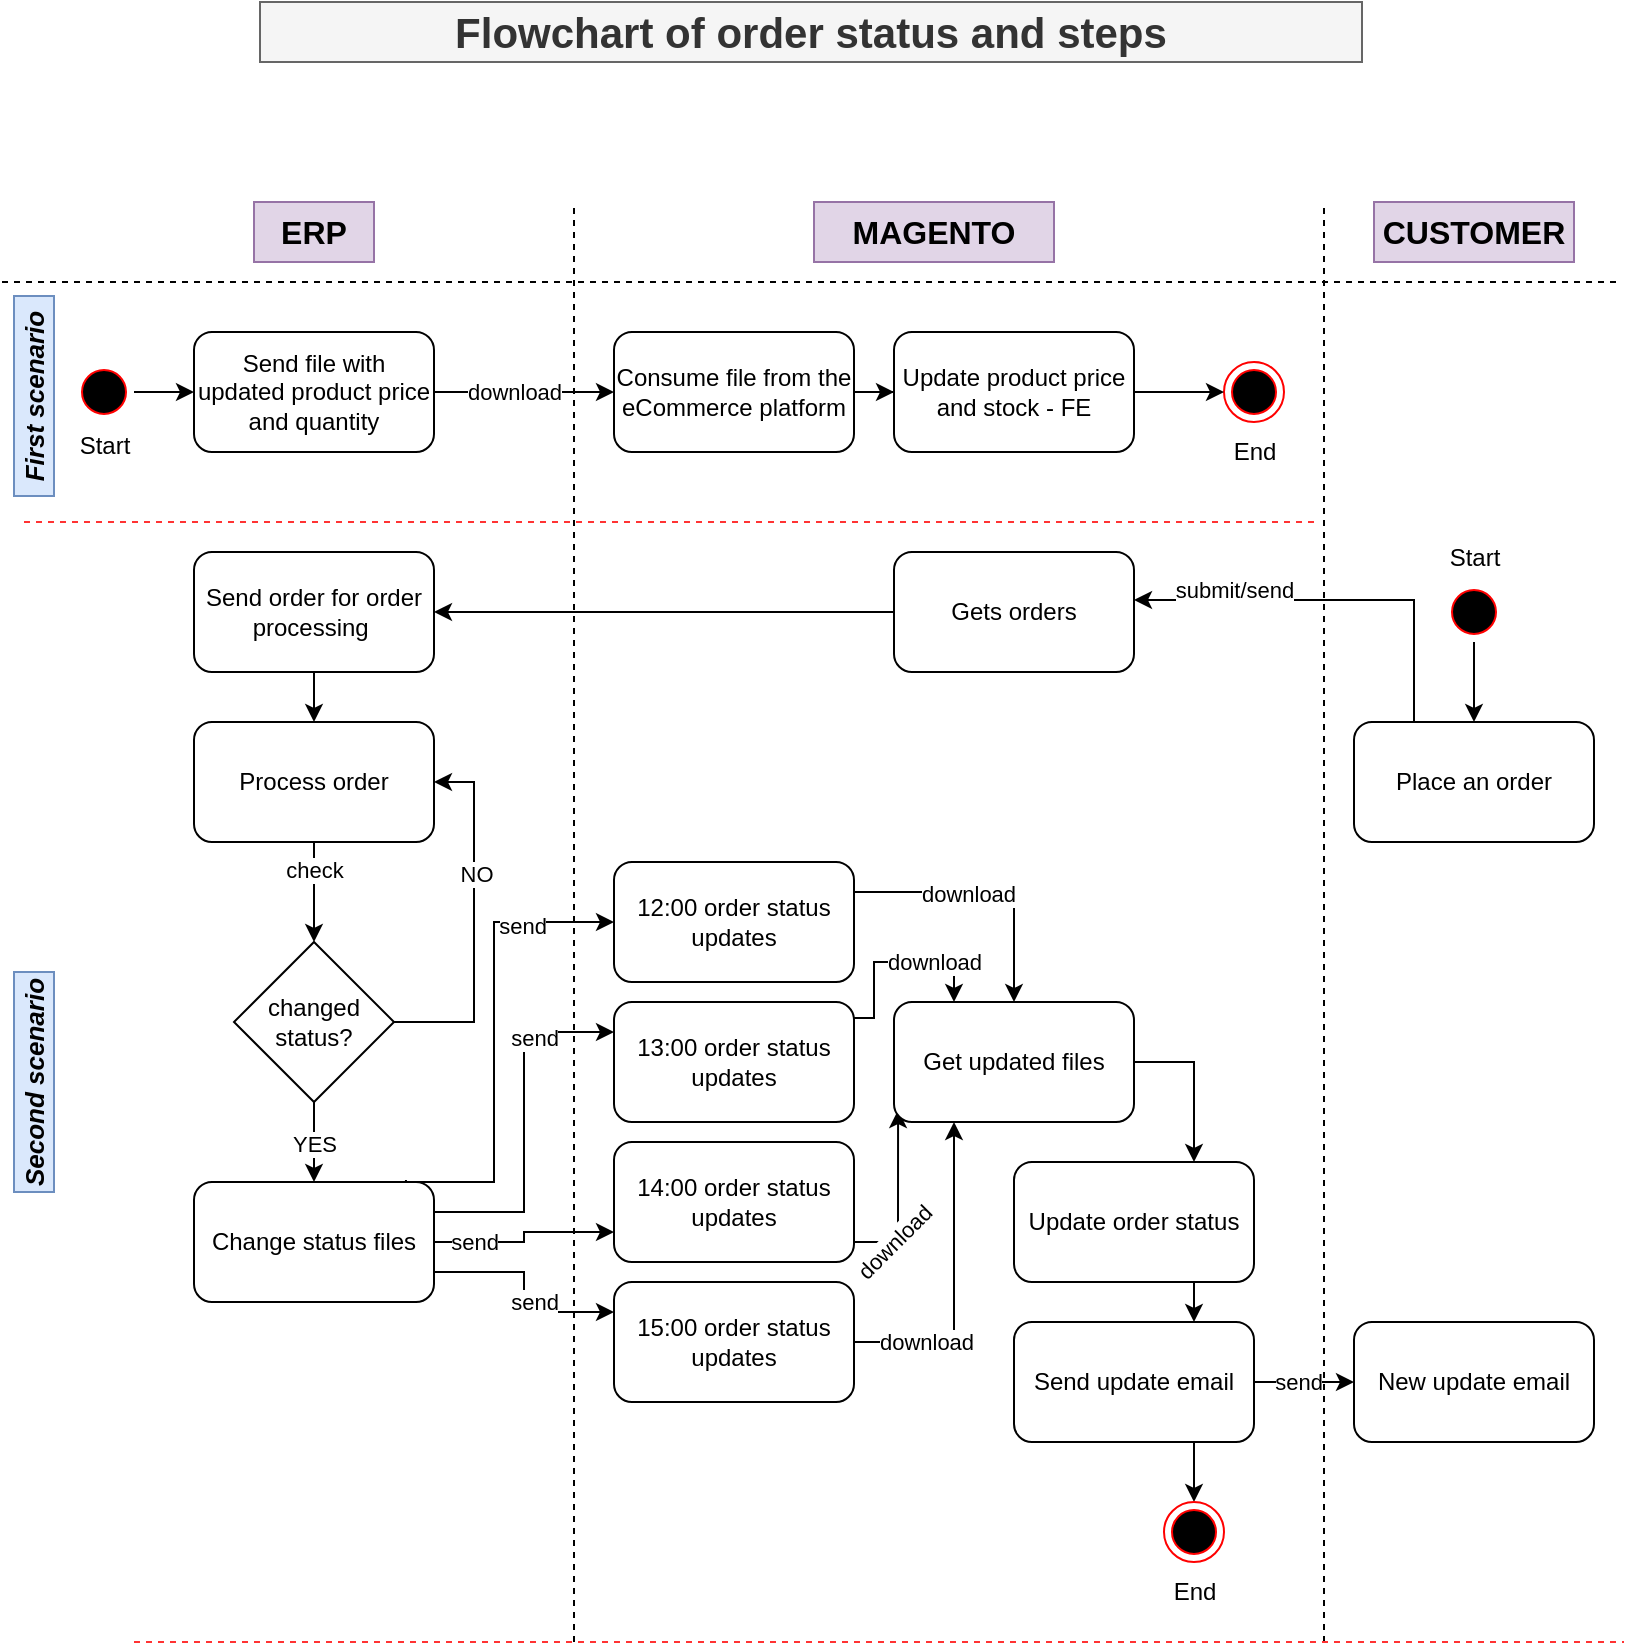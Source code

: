 <mxfile version="26.0.7">
  <diagram name="Seite-1" id="5Ftch37TfvZpWDhrT8Yv">
    <mxGraphModel grid="1" page="1" gridSize="10" guides="1" tooltips="1" connect="1" arrows="1" fold="1" pageScale="1" pageWidth="827" pageHeight="1169" math="0" shadow="0">
      <root>
        <mxCell id="0" />
        <mxCell id="1" parent="0" />
        <mxCell id="7Iq_fOwBtfNfJKV4haK1-1" value="&lt;font style=&quot;font-size: 21px;&quot;&gt;&lt;b&gt;Flowchart of order status and steps&lt;/b&gt;&lt;/font&gt;" style="text;html=1;align=center;verticalAlign=middle;whiteSpace=wrap;rounded=0;fillColor=#f5f5f5;strokeColor=#666666;fontColor=#333333;" vertex="1" parent="1">
          <mxGeometry x="138" y="60" width="551" height="30" as="geometry" />
        </mxCell>
        <mxCell id="7Iq_fOwBtfNfJKV4haK1-2" value="&lt;font style=&quot;font-size: 16px;&quot;&gt;&lt;b&gt;ERP&lt;/b&gt;&lt;/font&gt;" style="text;html=1;align=center;verticalAlign=middle;whiteSpace=wrap;rounded=0;fillColor=#e1d5e7;strokeColor=#9673a6;" vertex="1" parent="1">
          <mxGeometry x="135" y="160" width="60" height="30" as="geometry" />
        </mxCell>
        <mxCell id="7Iq_fOwBtfNfJKV4haK1-3" value="&lt;font style=&quot;font-size: 16px;&quot;&gt;&lt;b&gt;MAGENTO&lt;/b&gt;&lt;/font&gt;" style="text;html=1;align=center;verticalAlign=middle;whiteSpace=wrap;rounded=0;fillColor=#e1d5e7;strokeColor=#9673a6;" vertex="1" parent="1">
          <mxGeometry x="415" y="160" width="120" height="30" as="geometry" />
        </mxCell>
        <mxCell id="7Iq_fOwBtfNfJKV4haK1-4" value="&lt;span style=&quot;font-size: 16px;&quot;&gt;&lt;b&gt;CUSTOMER&lt;/b&gt;&lt;/span&gt;" style="text;html=1;align=center;verticalAlign=middle;whiteSpace=wrap;rounded=0;fillColor=#e1d5e7;strokeColor=#9673a6;" vertex="1" parent="1">
          <mxGeometry x="695" y="160" width="100" height="30" as="geometry" />
        </mxCell>
        <mxCell id="7Iq_fOwBtfNfJKV4haK1-17" style="edgeStyle=orthogonalEdgeStyle;rounded=0;orthogonalLoop=1;jettySize=auto;html=1;exitX=1;exitY=0.5;exitDx=0;exitDy=0;" edge="1" parent="1" source="7Iq_fOwBtfNfJKV4haK1-5" target="7Iq_fOwBtfNfJKV4haK1-8">
          <mxGeometry relative="1" as="geometry" />
        </mxCell>
        <mxCell id="7Iq_fOwBtfNfJKV4haK1-5" value="" style="ellipse;html=1;shape=startState;fillColor=#000000;strokeColor=#ff0000;" vertex="1" parent="1">
          <mxGeometry x="45" y="240" width="30" height="30" as="geometry" />
        </mxCell>
        <mxCell id="7Iq_fOwBtfNfJKV4haK1-7" value="" style="ellipse;html=1;shape=endState;fillColor=#000000;strokeColor=#ff0000;" vertex="1" parent="1">
          <mxGeometry x="620" y="240" width="30" height="30" as="geometry" />
        </mxCell>
        <mxCell id="7Iq_fOwBtfNfJKV4haK1-10" style="edgeStyle=orthogonalEdgeStyle;rounded=0;orthogonalLoop=1;jettySize=auto;html=1;exitX=1;exitY=0.5;exitDx=0;exitDy=0;" edge="1" parent="1" source="7Iq_fOwBtfNfJKV4haK1-8" target="7Iq_fOwBtfNfJKV4haK1-9">
          <mxGeometry relative="1" as="geometry" />
        </mxCell>
        <mxCell id="7Iq_fOwBtfNfJKV4haK1-11" value="download" style="edgeLabel;html=1;align=center;verticalAlign=middle;resizable=0;points=[];" connectable="0" vertex="1" parent="7Iq_fOwBtfNfJKV4haK1-10">
          <mxGeometry x="-0.361" y="-1" relative="1" as="geometry">
            <mxPoint x="11" y="-1" as="offset" />
          </mxGeometry>
        </mxCell>
        <mxCell id="7Iq_fOwBtfNfJKV4haK1-8" value="Send file with updated product price and quantity" style="rounded=1;whiteSpace=wrap;html=1;" vertex="1" parent="1">
          <mxGeometry x="105" y="225" width="120" height="60" as="geometry" />
        </mxCell>
        <mxCell id="7Iq_fOwBtfNfJKV4haK1-13" style="edgeStyle=orthogonalEdgeStyle;rounded=0;orthogonalLoop=1;jettySize=auto;html=1;exitX=1;exitY=0.5;exitDx=0;exitDy=0;" edge="1" parent="1" source="7Iq_fOwBtfNfJKV4haK1-9" target="7Iq_fOwBtfNfJKV4haK1-12">
          <mxGeometry relative="1" as="geometry" />
        </mxCell>
        <mxCell id="7Iq_fOwBtfNfJKV4haK1-9" value="Consume file from the eCommerce platform" style="rounded=1;whiteSpace=wrap;html=1;" vertex="1" parent="1">
          <mxGeometry x="315" y="225" width="120" height="60" as="geometry" />
        </mxCell>
        <mxCell id="7Iq_fOwBtfNfJKV4haK1-14" style="edgeStyle=orthogonalEdgeStyle;rounded=0;orthogonalLoop=1;jettySize=auto;html=1;exitX=1;exitY=0.5;exitDx=0;exitDy=0;" edge="1" parent="1" source="7Iq_fOwBtfNfJKV4haK1-12" target="7Iq_fOwBtfNfJKV4haK1-7">
          <mxGeometry relative="1" as="geometry" />
        </mxCell>
        <mxCell id="7Iq_fOwBtfNfJKV4haK1-12" value="Update product price and stock - FE" style="rounded=1;whiteSpace=wrap;html=1;" vertex="1" parent="1">
          <mxGeometry x="455" y="225" width="120" height="60" as="geometry" />
        </mxCell>
        <mxCell id="7Iq_fOwBtfNfJKV4haK1-15" value="Start" style="text;html=1;align=center;verticalAlign=middle;resizable=0;points=[];autosize=1;strokeColor=none;fillColor=none;" vertex="1" parent="1">
          <mxGeometry x="35" y="267" width="50" height="30" as="geometry" />
        </mxCell>
        <mxCell id="7Iq_fOwBtfNfJKV4haK1-16" value="End" style="text;html=1;align=center;verticalAlign=middle;resizable=0;points=[];autosize=1;strokeColor=none;fillColor=none;" vertex="1" parent="1">
          <mxGeometry x="615" y="270" width="40" height="30" as="geometry" />
        </mxCell>
        <mxCell id="7Iq_fOwBtfNfJKV4haK1-76" style="edgeStyle=orthogonalEdgeStyle;rounded=0;orthogonalLoop=1;jettySize=auto;html=1;exitX=1;exitY=0.5;exitDx=0;exitDy=0;" edge="1" parent="1" source="7Iq_fOwBtfNfJKV4haK1-19" target="7Iq_fOwBtfNfJKV4haK1-21">
          <mxGeometry relative="1" as="geometry" />
        </mxCell>
        <mxCell id="7Iq_fOwBtfNfJKV4haK1-19" value="" style="ellipse;html=1;shape=startState;fillColor=#000000;strokeColor=#ff0000;direction=south;" vertex="1" parent="1">
          <mxGeometry x="730" y="350" width="30" height="30" as="geometry" />
        </mxCell>
        <mxCell id="7Iq_fOwBtfNfJKV4haK1-20" value="Start" style="text;html=1;align=center;verticalAlign=middle;resizable=0;points=[];autosize=1;strokeColor=none;fillColor=none;" vertex="1" parent="1">
          <mxGeometry x="720" y="323" width="50" height="30" as="geometry" />
        </mxCell>
        <mxCell id="7Iq_fOwBtfNfJKV4haK1-21" value="Place an order" style="rounded=1;whiteSpace=wrap;html=1;" vertex="1" parent="1">
          <mxGeometry x="685" y="420" width="120" height="60" as="geometry" />
        </mxCell>
        <mxCell id="7Iq_fOwBtfNfJKV4haK1-23" value="" style="endArrow=none;dashed=1;html=1;rounded=0;strokeColor=#FF3333;" edge="1" parent="1">
          <mxGeometry width="50" height="50" relative="1" as="geometry">
            <mxPoint x="20" y="320" as="sourcePoint" />
            <mxPoint x="665" y="320" as="targetPoint" />
          </mxGeometry>
        </mxCell>
        <mxCell id="7Iq_fOwBtfNfJKV4haK1-29" style="edgeStyle=orthogonalEdgeStyle;rounded=0;orthogonalLoop=1;jettySize=auto;html=1;exitX=0;exitY=0.5;exitDx=0;exitDy=0;entryX=1;entryY=0.5;entryDx=0;entryDy=0;" edge="1" parent="1" source="7Iq_fOwBtfNfJKV4haK1-25" target="7Iq_fOwBtfNfJKV4haK1-28">
          <mxGeometry relative="1" as="geometry" />
        </mxCell>
        <mxCell id="7Iq_fOwBtfNfJKV4haK1-25" value="Gets orders" style="rounded=1;whiteSpace=wrap;html=1;" vertex="1" parent="1">
          <mxGeometry x="455" y="335" width="120" height="60" as="geometry" />
        </mxCell>
        <mxCell id="7Iq_fOwBtfNfJKV4haK1-26" style="edgeStyle=orthogonalEdgeStyle;rounded=0;orthogonalLoop=1;jettySize=auto;html=1;exitX=0.25;exitY=0;exitDx=0;exitDy=0;entryX=1;entryY=0.4;entryDx=0;entryDy=0;entryPerimeter=0;" edge="1" parent="1" source="7Iq_fOwBtfNfJKV4haK1-21" target="7Iq_fOwBtfNfJKV4haK1-25">
          <mxGeometry relative="1" as="geometry" />
        </mxCell>
        <mxCell id="7Iq_fOwBtfNfJKV4haK1-27" value="submit/send" style="edgeLabel;html=1;align=center;verticalAlign=middle;resizable=0;points=[];" connectable="0" vertex="1" parent="7Iq_fOwBtfNfJKV4haK1-26">
          <mxGeometry x="0.344" y="2" relative="1" as="geometry">
            <mxPoint x="-16" y="-7" as="offset" />
          </mxGeometry>
        </mxCell>
        <mxCell id="7Iq_fOwBtfNfJKV4haK1-31" style="edgeStyle=orthogonalEdgeStyle;rounded=0;orthogonalLoop=1;jettySize=auto;html=1;exitX=0.5;exitY=1;exitDx=0;exitDy=0;entryX=0.5;entryY=0;entryDx=0;entryDy=0;" edge="1" parent="1" source="7Iq_fOwBtfNfJKV4haK1-28" target="7Iq_fOwBtfNfJKV4haK1-30">
          <mxGeometry relative="1" as="geometry" />
        </mxCell>
        <mxCell id="7Iq_fOwBtfNfJKV4haK1-28" value="Send order for order processing&amp;nbsp;" style="rounded=1;whiteSpace=wrap;html=1;" vertex="1" parent="1">
          <mxGeometry x="105" y="335" width="120" height="60" as="geometry" />
        </mxCell>
        <mxCell id="7Iq_fOwBtfNfJKV4haK1-33" style="edgeStyle=orthogonalEdgeStyle;rounded=0;orthogonalLoop=1;jettySize=auto;html=1;exitX=0.5;exitY=1;exitDx=0;exitDy=0;entryX=0.5;entryY=0;entryDx=0;entryDy=0;" edge="1" parent="1" source="7Iq_fOwBtfNfJKV4haK1-30" target="7Iq_fOwBtfNfJKV4haK1-32">
          <mxGeometry relative="1" as="geometry" />
        </mxCell>
        <mxCell id="7Iq_fOwBtfNfJKV4haK1-34" value="check" style="edgeLabel;html=1;align=center;verticalAlign=middle;resizable=0;points=[];" connectable="0" vertex="1" parent="7Iq_fOwBtfNfJKV4haK1-33">
          <mxGeometry x="-0.467" relative="1" as="geometry">
            <mxPoint as="offset" />
          </mxGeometry>
        </mxCell>
        <mxCell id="7Iq_fOwBtfNfJKV4haK1-30" value="Process order" style="rounded=1;whiteSpace=wrap;html=1;" vertex="1" parent="1">
          <mxGeometry x="105" y="420" width="120" height="60" as="geometry" />
        </mxCell>
        <mxCell id="7Iq_fOwBtfNfJKV4haK1-35" style="edgeStyle=orthogonalEdgeStyle;rounded=0;orthogonalLoop=1;jettySize=auto;html=1;exitX=1;exitY=0.5;exitDx=0;exitDy=0;entryX=1;entryY=0.5;entryDx=0;entryDy=0;" edge="1" parent="1" source="7Iq_fOwBtfNfJKV4haK1-32" target="7Iq_fOwBtfNfJKV4haK1-30">
          <mxGeometry relative="1" as="geometry">
            <Array as="points">
              <mxPoint x="245" y="570" />
              <mxPoint x="245" y="450" />
            </Array>
          </mxGeometry>
        </mxCell>
        <mxCell id="7Iq_fOwBtfNfJKV4haK1-36" value="NO" style="edgeLabel;html=1;align=center;verticalAlign=middle;resizable=0;points=[];" connectable="0" vertex="1" parent="7Iq_fOwBtfNfJKV4haK1-35">
          <mxGeometry x="0.267" y="-1" relative="1" as="geometry">
            <mxPoint as="offset" />
          </mxGeometry>
        </mxCell>
        <mxCell id="7Iq_fOwBtfNfJKV4haK1-38" style="edgeStyle=orthogonalEdgeStyle;rounded=0;orthogonalLoop=1;jettySize=auto;html=1;exitX=0.5;exitY=1;exitDx=0;exitDy=0;" edge="1" parent="1" source="7Iq_fOwBtfNfJKV4haK1-32" target="7Iq_fOwBtfNfJKV4haK1-37">
          <mxGeometry relative="1" as="geometry" />
        </mxCell>
        <mxCell id="7Iq_fOwBtfNfJKV4haK1-39" value="YES" style="edgeLabel;html=1;align=center;verticalAlign=middle;resizable=0;points=[];" connectable="0" vertex="1" parent="7Iq_fOwBtfNfJKV4haK1-38">
          <mxGeometry x="0.273" y="1" relative="1" as="geometry">
            <mxPoint x="-1" y="-5" as="offset" />
          </mxGeometry>
        </mxCell>
        <mxCell id="7Iq_fOwBtfNfJKV4haK1-32" value="changed status?" style="rhombus;whiteSpace=wrap;html=1;" vertex="1" parent="1">
          <mxGeometry x="125" y="530" width="80" height="80" as="geometry" />
        </mxCell>
        <mxCell id="7Iq_fOwBtfNfJKV4haK1-45" style="edgeStyle=orthogonalEdgeStyle;rounded=0;orthogonalLoop=1;jettySize=auto;html=1;exitX=0.883;exitY=-0.017;exitDx=0;exitDy=0;entryX=0;entryY=0.5;entryDx=0;entryDy=0;exitPerimeter=0;" edge="1" parent="1" source="7Iq_fOwBtfNfJKV4haK1-37" target="7Iq_fOwBtfNfJKV4haK1-41">
          <mxGeometry relative="1" as="geometry">
            <Array as="points">
              <mxPoint x="211" y="650" />
              <mxPoint x="255" y="650" />
              <mxPoint x="255" y="520" />
            </Array>
          </mxGeometry>
        </mxCell>
        <mxCell id="7Iq_fOwBtfNfJKV4haK1-46" value="send" style="edgeLabel;html=1;align=center;verticalAlign=middle;resizable=0;points=[];" connectable="0" vertex="1" parent="7Iq_fOwBtfNfJKV4haK1-45">
          <mxGeometry x="0.609" y="-2" relative="1" as="geometry">
            <mxPoint as="offset" />
          </mxGeometry>
        </mxCell>
        <mxCell id="7Iq_fOwBtfNfJKV4haK1-47" style="edgeStyle=orthogonalEdgeStyle;rounded=0;orthogonalLoop=1;jettySize=auto;html=1;exitX=1;exitY=0.25;exitDx=0;exitDy=0;entryX=0;entryY=0.25;entryDx=0;entryDy=0;" edge="1" parent="1" source="7Iq_fOwBtfNfJKV4haK1-37" target="7Iq_fOwBtfNfJKV4haK1-42">
          <mxGeometry relative="1" as="geometry" />
        </mxCell>
        <mxCell id="7Iq_fOwBtfNfJKV4haK1-48" value="send" style="edgeLabel;html=1;align=center;verticalAlign=middle;resizable=0;points=[];" connectable="0" vertex="1" parent="7Iq_fOwBtfNfJKV4haK1-47">
          <mxGeometry x="0.689" y="-3" relative="1" as="geometry">
            <mxPoint x="-12" as="offset" />
          </mxGeometry>
        </mxCell>
        <mxCell id="7Iq_fOwBtfNfJKV4haK1-50" style="edgeStyle=orthogonalEdgeStyle;rounded=0;orthogonalLoop=1;jettySize=auto;html=1;exitX=1;exitY=0.5;exitDx=0;exitDy=0;entryX=0;entryY=0.75;entryDx=0;entryDy=0;" edge="1" parent="1" source="7Iq_fOwBtfNfJKV4haK1-37" target="7Iq_fOwBtfNfJKV4haK1-43">
          <mxGeometry relative="1" as="geometry" />
        </mxCell>
        <mxCell id="7Iq_fOwBtfNfJKV4haK1-51" value="send" style="edgeLabel;html=1;align=center;verticalAlign=middle;resizable=0;points=[];" connectable="0" vertex="1" parent="7Iq_fOwBtfNfJKV4haK1-50">
          <mxGeometry x="-0.684" y="-1" relative="1" as="geometry">
            <mxPoint x="5" y="-1" as="offset" />
          </mxGeometry>
        </mxCell>
        <mxCell id="7Iq_fOwBtfNfJKV4haK1-52" style="edgeStyle=orthogonalEdgeStyle;rounded=0;orthogonalLoop=1;jettySize=auto;html=1;exitX=1;exitY=0.75;exitDx=0;exitDy=0;entryX=0;entryY=0.25;entryDx=0;entryDy=0;" edge="1" parent="1" source="7Iq_fOwBtfNfJKV4haK1-37" target="7Iq_fOwBtfNfJKV4haK1-44">
          <mxGeometry relative="1" as="geometry" />
        </mxCell>
        <mxCell id="7Iq_fOwBtfNfJKV4haK1-55" value="send" style="edgeLabel;html=1;align=center;verticalAlign=middle;resizable=0;points=[];" connectable="0" vertex="1" parent="7Iq_fOwBtfNfJKV4haK1-52">
          <mxGeometry x="0.509" y="-2" relative="1" as="geometry">
            <mxPoint x="-13" y="-7" as="offset" />
          </mxGeometry>
        </mxCell>
        <mxCell id="7Iq_fOwBtfNfJKV4haK1-37" value="Change status files" style="rounded=1;whiteSpace=wrap;html=1;" vertex="1" parent="1">
          <mxGeometry x="105" y="650" width="120" height="60" as="geometry" />
        </mxCell>
        <mxCell id="7Iq_fOwBtfNfJKV4haK1-57" style="edgeStyle=orthogonalEdgeStyle;rounded=0;orthogonalLoop=1;jettySize=auto;html=1;exitX=1;exitY=0.25;exitDx=0;exitDy=0;" edge="1" parent="1" source="7Iq_fOwBtfNfJKV4haK1-41" target="7Iq_fOwBtfNfJKV4haK1-56">
          <mxGeometry relative="1" as="geometry" />
        </mxCell>
        <mxCell id="7Iq_fOwBtfNfJKV4haK1-58" value="download" style="edgeLabel;html=1;align=center;verticalAlign=middle;resizable=0;points=[];" connectable="0" vertex="1" parent="7Iq_fOwBtfNfJKV4haK1-57">
          <mxGeometry x="-0.156" y="-1" relative="1" as="geometry">
            <mxPoint as="offset" />
          </mxGeometry>
        </mxCell>
        <mxCell id="7Iq_fOwBtfNfJKV4haK1-41" value="12:00 order status updates" style="rounded=1;whiteSpace=wrap;html=1;" vertex="1" parent="1">
          <mxGeometry x="315" y="490" width="120" height="60" as="geometry" />
        </mxCell>
        <mxCell id="7Iq_fOwBtfNfJKV4haK1-81" style="edgeStyle=orthogonalEdgeStyle;rounded=0;orthogonalLoop=1;jettySize=auto;html=1;exitX=0.967;exitY=0.133;exitDx=0;exitDy=0;entryX=0.25;entryY=0;entryDx=0;entryDy=0;exitPerimeter=0;" edge="1" parent="1" source="7Iq_fOwBtfNfJKV4haK1-42" target="7Iq_fOwBtfNfJKV4haK1-56">
          <mxGeometry relative="1" as="geometry">
            <Array as="points">
              <mxPoint x="445" y="568" />
              <mxPoint x="445" y="540" />
              <mxPoint x="485" y="540" />
            </Array>
          </mxGeometry>
        </mxCell>
        <mxCell id="7Iq_fOwBtfNfJKV4haK1-82" value="download" style="edgeLabel;html=1;align=center;verticalAlign=middle;resizable=0;points=[];" connectable="0" vertex="1" parent="7Iq_fOwBtfNfJKV4haK1-81">
          <mxGeometry x="0.137" relative="1" as="geometry">
            <mxPoint x="14" as="offset" />
          </mxGeometry>
        </mxCell>
        <mxCell id="7Iq_fOwBtfNfJKV4haK1-42" value="13:00 order status updates" style="rounded=1;whiteSpace=wrap;html=1;" vertex="1" parent="1">
          <mxGeometry x="315" y="560" width="120" height="60" as="geometry" />
        </mxCell>
        <mxCell id="7Iq_fOwBtfNfJKV4haK1-60" style="edgeStyle=orthogonalEdgeStyle;rounded=0;orthogonalLoop=1;jettySize=auto;html=1;exitX=1;exitY=0.5;exitDx=0;exitDy=0;entryX=0.017;entryY=0.9;entryDx=0;entryDy=0;entryPerimeter=0;" edge="1" parent="1" source="7Iq_fOwBtfNfJKV4haK1-43" target="7Iq_fOwBtfNfJKV4haK1-56">
          <mxGeometry relative="1" as="geometry">
            <Array as="points">
              <mxPoint x="435" y="680" />
              <mxPoint x="457" y="680" />
            </Array>
          </mxGeometry>
        </mxCell>
        <mxCell id="7Iq_fOwBtfNfJKV4haK1-80" value="download" style="edgeLabel;html=1;align=center;verticalAlign=middle;resizable=0;points=[];rotation=-45;" connectable="0" vertex="1" parent="7Iq_fOwBtfNfJKV4haK1-60">
          <mxGeometry x="-0.559" y="-2" relative="1" as="geometry">
            <mxPoint x="16" y="-2" as="offset" />
          </mxGeometry>
        </mxCell>
        <mxCell id="7Iq_fOwBtfNfJKV4haK1-43" value="14:00 order status updates" style="rounded=1;whiteSpace=wrap;html=1;" vertex="1" parent="1">
          <mxGeometry x="315" y="630" width="120" height="60" as="geometry" />
        </mxCell>
        <mxCell id="7Iq_fOwBtfNfJKV4haK1-61" style="edgeStyle=orthogonalEdgeStyle;rounded=0;orthogonalLoop=1;jettySize=auto;html=1;exitX=1;exitY=0.5;exitDx=0;exitDy=0;entryX=0.25;entryY=1;entryDx=0;entryDy=0;" edge="1" parent="1" source="7Iq_fOwBtfNfJKV4haK1-44" target="7Iq_fOwBtfNfJKV4haK1-56">
          <mxGeometry relative="1" as="geometry">
            <mxPoint x="525" y="620" as="targetPoint" />
          </mxGeometry>
        </mxCell>
        <mxCell id="7Iq_fOwBtfNfJKV4haK1-62" value="download" style="edgeLabel;html=1;align=center;verticalAlign=middle;resizable=0;points=[];" connectable="0" vertex="1" parent="7Iq_fOwBtfNfJKV4haK1-61">
          <mxGeometry x="-0.75" y="1" relative="1" as="geometry">
            <mxPoint x="16" y="1" as="offset" />
          </mxGeometry>
        </mxCell>
        <mxCell id="7Iq_fOwBtfNfJKV4haK1-44" value="15:00 order status updates" style="rounded=1;whiteSpace=wrap;html=1;" vertex="1" parent="1">
          <mxGeometry x="315" y="700" width="120" height="60" as="geometry" />
        </mxCell>
        <mxCell id="7Iq_fOwBtfNfJKV4haK1-64" style="edgeStyle=orthogonalEdgeStyle;rounded=0;orthogonalLoop=1;jettySize=auto;html=1;exitX=1;exitY=0.5;exitDx=0;exitDy=0;entryX=0.75;entryY=0;entryDx=0;entryDy=0;" edge="1" parent="1" source="7Iq_fOwBtfNfJKV4haK1-56" target="7Iq_fOwBtfNfJKV4haK1-63">
          <mxGeometry relative="1" as="geometry" />
        </mxCell>
        <mxCell id="7Iq_fOwBtfNfJKV4haK1-56" value="Get updated files" style="rounded=1;whiteSpace=wrap;html=1;" vertex="1" parent="1">
          <mxGeometry x="455" y="560" width="120" height="60" as="geometry" />
        </mxCell>
        <mxCell id="7Iq_fOwBtfNfJKV4haK1-66" style="edgeStyle=orthogonalEdgeStyle;rounded=0;orthogonalLoop=1;jettySize=auto;html=1;exitX=0.75;exitY=1;exitDx=0;exitDy=0;entryX=0.75;entryY=0;entryDx=0;entryDy=0;" edge="1" parent="1" source="7Iq_fOwBtfNfJKV4haK1-63" target="7Iq_fOwBtfNfJKV4haK1-65">
          <mxGeometry relative="1" as="geometry" />
        </mxCell>
        <mxCell id="7Iq_fOwBtfNfJKV4haK1-63" value="Update order status" style="rounded=1;whiteSpace=wrap;html=1;" vertex="1" parent="1">
          <mxGeometry x="515" y="640" width="120" height="60" as="geometry" />
        </mxCell>
        <mxCell id="7Iq_fOwBtfNfJKV4haK1-68" style="edgeStyle=orthogonalEdgeStyle;rounded=0;orthogonalLoop=1;jettySize=auto;html=1;exitX=0.75;exitY=1;exitDx=0;exitDy=0;entryX=0.5;entryY=0;entryDx=0;entryDy=0;" edge="1" parent="1" source="7Iq_fOwBtfNfJKV4haK1-65" target="7Iq_fOwBtfNfJKV4haK1-67">
          <mxGeometry relative="1" as="geometry" />
        </mxCell>
        <mxCell id="7Iq_fOwBtfNfJKV4haK1-70" style="edgeStyle=orthogonalEdgeStyle;rounded=0;orthogonalLoop=1;jettySize=auto;html=1;exitX=1;exitY=0.5;exitDx=0;exitDy=0;" edge="1" parent="1" source="7Iq_fOwBtfNfJKV4haK1-65" target="7Iq_fOwBtfNfJKV4haK1-69">
          <mxGeometry relative="1" as="geometry" />
        </mxCell>
        <mxCell id="7Iq_fOwBtfNfJKV4haK1-71" value="send" style="edgeLabel;html=1;align=center;verticalAlign=middle;resizable=0;points=[];" connectable="0" vertex="1" parent="7Iq_fOwBtfNfJKV4haK1-70">
          <mxGeometry x="-0.15" relative="1" as="geometry">
            <mxPoint as="offset" />
          </mxGeometry>
        </mxCell>
        <mxCell id="7Iq_fOwBtfNfJKV4haK1-65" value="Send update email" style="rounded=1;whiteSpace=wrap;html=1;" vertex="1" parent="1">
          <mxGeometry x="515" y="720" width="120" height="60" as="geometry" />
        </mxCell>
        <mxCell id="7Iq_fOwBtfNfJKV4haK1-67" value="" style="ellipse;html=1;shape=endState;fillColor=#000000;strokeColor=#ff0000;" vertex="1" parent="1">
          <mxGeometry x="590" y="810" width="30" height="30" as="geometry" />
        </mxCell>
        <mxCell id="7Iq_fOwBtfNfJKV4haK1-69" value="New update email" style="rounded=1;whiteSpace=wrap;html=1;" vertex="1" parent="1">
          <mxGeometry x="685" y="720" width="120" height="60" as="geometry" />
        </mxCell>
        <mxCell id="7Iq_fOwBtfNfJKV4haK1-72" value="" style="endArrow=none;dashed=1;html=1;rounded=0;" edge="1" parent="1">
          <mxGeometry width="50" height="50" relative="1" as="geometry">
            <mxPoint x="295" y="880" as="sourcePoint" />
            <mxPoint x="295" y="160" as="targetPoint" />
          </mxGeometry>
        </mxCell>
        <mxCell id="7Iq_fOwBtfNfJKV4haK1-73" value="" style="endArrow=none;dashed=1;html=1;rounded=0;" edge="1" parent="1">
          <mxGeometry width="50" height="50" relative="1" as="geometry">
            <mxPoint x="670" y="880" as="sourcePoint" />
            <mxPoint x="670" y="160" as="targetPoint" />
          </mxGeometry>
        </mxCell>
        <mxCell id="7Iq_fOwBtfNfJKV4haK1-74" value="" style="endArrow=none;dashed=1;html=1;rounded=0;strokeColor=#FF3333;" edge="1" parent="1">
          <mxGeometry width="50" height="50" relative="1" as="geometry">
            <mxPoint x="75" y="880" as="sourcePoint" />
            <mxPoint x="820" y="880" as="targetPoint" />
          </mxGeometry>
        </mxCell>
        <mxCell id="7Iq_fOwBtfNfJKV4haK1-75" value="" style="endArrow=none;dashed=1;html=1;rounded=0;" edge="1" parent="1">
          <mxGeometry width="50" height="50" relative="1" as="geometry">
            <mxPoint x="9" y="200" as="sourcePoint" />
            <mxPoint x="819" y="200" as="targetPoint" />
          </mxGeometry>
        </mxCell>
        <mxCell id="7Iq_fOwBtfNfJKV4haK1-77" value="&lt;i&gt;First scenario&lt;/i&gt;" style="text;html=1;align=center;verticalAlign=middle;whiteSpace=wrap;rounded=0;fillColor=#dae8fc;strokeColor=#6c8ebf;rotation=-90;fontSize=13;fontStyle=1" vertex="1" parent="1">
          <mxGeometry x="-25" y="247" width="100" height="20" as="geometry" />
        </mxCell>
        <mxCell id="7Iq_fOwBtfNfJKV4haK1-78" value="&lt;i&gt;Second scenario&lt;/i&gt;" style="text;html=1;align=center;verticalAlign=middle;whiteSpace=wrap;rounded=0;fillColor=#dae8fc;strokeColor=#6c8ebf;rotation=-90;fontSize=13;fontStyle=1" vertex="1" parent="1">
          <mxGeometry x="-30" y="590" width="110" height="20" as="geometry" />
        </mxCell>
        <mxCell id="7Iq_fOwBtfNfJKV4haK1-79" value="End" style="text;html=1;align=center;verticalAlign=middle;resizable=0;points=[];autosize=1;strokeColor=none;fillColor=none;" vertex="1" parent="1">
          <mxGeometry x="585" y="840" width="40" height="30" as="geometry" />
        </mxCell>
      </root>
    </mxGraphModel>
  </diagram>
</mxfile>
